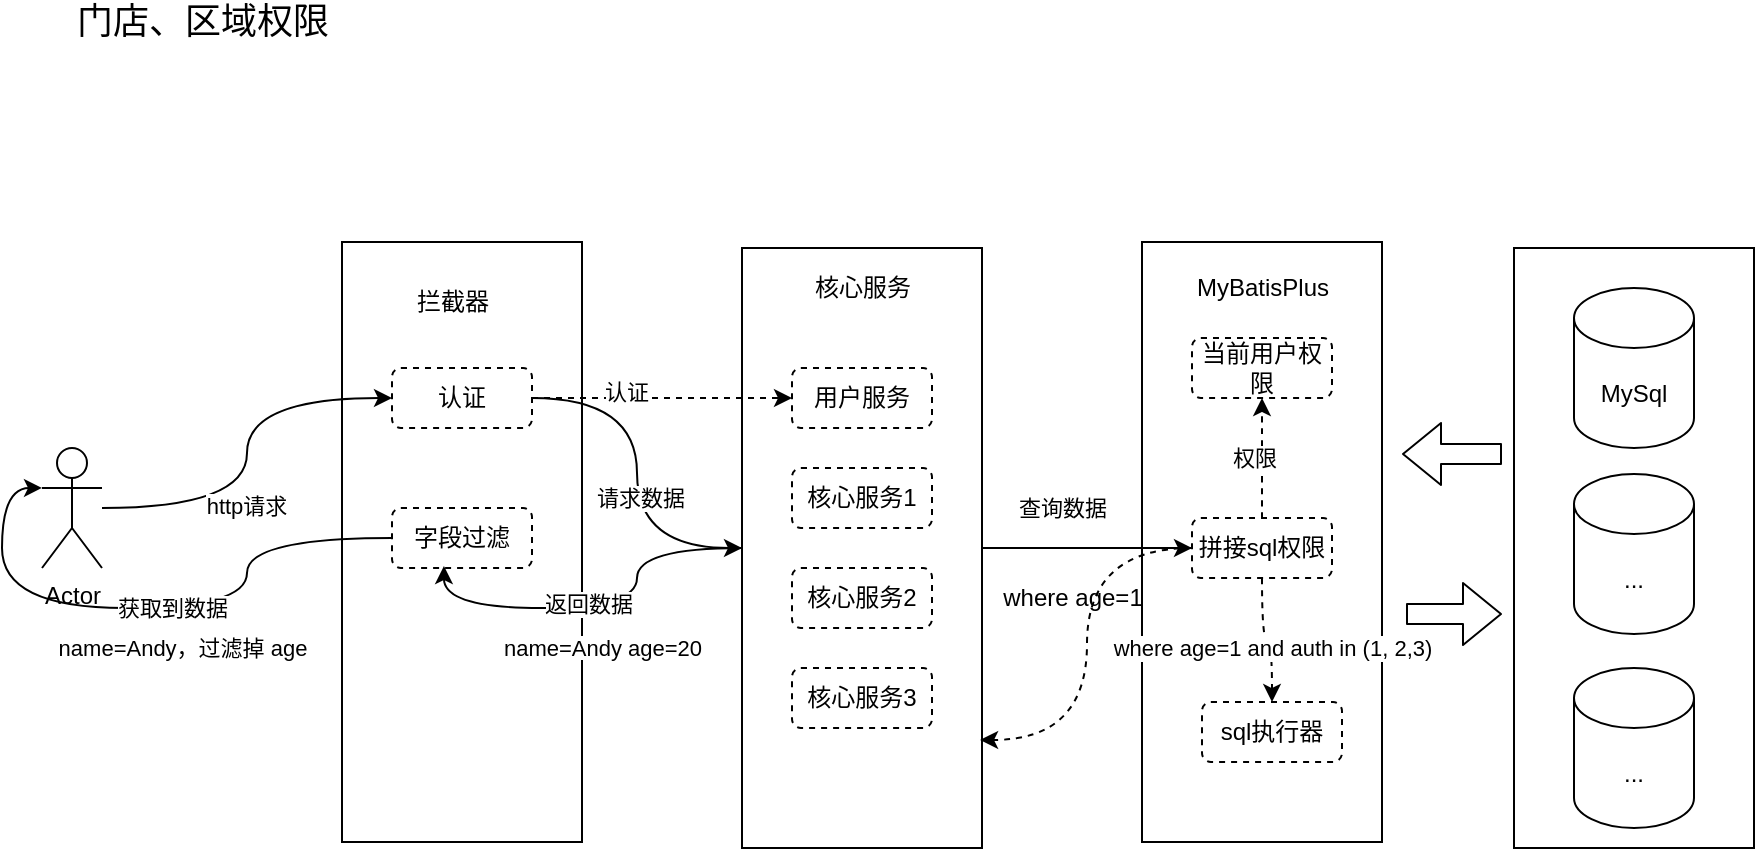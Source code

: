 <mxfile version="14.6.12" type="github">
  <diagram id="hJSY4IWrLL6NvOeGapXp" name="第 1 页">
    <mxGraphModel dx="1127" dy="771" grid="1" gridSize="10" guides="1" tooltips="1" connect="1" arrows="1" fold="1" page="1" pageScale="1" pageWidth="827" pageHeight="1169" math="0" shadow="0">
      <root>
        <mxCell id="0" />
        <mxCell id="1" parent="0" />
        <mxCell id="-VVtabqYpNL4-X2GSctc-33" value="" style="rounded=0;whiteSpace=wrap;html=1;" vertex="1" parent="1">
          <mxGeometry x="610" y="210" width="120" height="300" as="geometry" />
        </mxCell>
        <mxCell id="-VVtabqYpNL4-X2GSctc-1" value="&lt;span style=&quot;font-size: 18px&quot;&gt;门店、区域权限&lt;/span&gt;" style="text;html=1;align=center;verticalAlign=middle;resizable=0;points=[];autosize=1;strokeColor=none;" vertex="1" parent="1">
          <mxGeometry x="70" y="90" width="140" height="20" as="geometry" />
        </mxCell>
        <mxCell id="-VVtabqYpNL4-X2GSctc-4" value="" style="rounded=0;whiteSpace=wrap;html=1;" vertex="1" parent="1">
          <mxGeometry x="796" y="213" width="120" height="300" as="geometry" />
        </mxCell>
        <mxCell id="-VVtabqYpNL4-X2GSctc-5" value="" style="rounded=0;whiteSpace=wrap;html=1;" vertex="1" parent="1">
          <mxGeometry x="210" y="210" width="120" height="300" as="geometry" />
        </mxCell>
        <mxCell id="-VVtabqYpNL4-X2GSctc-6" style="edgeStyle=orthogonalEdgeStyle;curved=1;rounded=0;orthogonalLoop=1;jettySize=auto;html=1;entryX=0;entryY=0.333;entryDx=0;entryDy=0;entryPerimeter=0;" edge="1" parent="1" source="-VVtabqYpNL4-X2GSctc-8" target="-VVtabqYpNL4-X2GSctc-11">
          <mxGeometry relative="1" as="geometry" />
        </mxCell>
        <mxCell id="-VVtabqYpNL4-X2GSctc-7" value="获取到数据" style="edgeLabel;html=1;align=center;verticalAlign=middle;resizable=0;points=[];" vertex="1" connectable="0" parent="-VVtabqYpNL4-X2GSctc-6">
          <mxGeometry x="-0.065" relative="1" as="geometry">
            <mxPoint as="offset" />
          </mxGeometry>
        </mxCell>
        <mxCell id="-VVtabqYpNL4-X2GSctc-8" value="字段过滤" style="rounded=1;whiteSpace=wrap;html=1;dashed=1;" vertex="1" parent="1">
          <mxGeometry x="235" y="343" width="70" height="30" as="geometry" />
        </mxCell>
        <mxCell id="-VVtabqYpNL4-X2GSctc-9" style="edgeStyle=orthogonalEdgeStyle;rounded=0;orthogonalLoop=1;jettySize=auto;html=1;entryX=0;entryY=0.5;entryDx=0;entryDy=0;curved=1;" edge="1" parent="1" source="-VVtabqYpNL4-X2GSctc-11" target="-VVtabqYpNL4-X2GSctc-28">
          <mxGeometry relative="1" as="geometry" />
        </mxCell>
        <mxCell id="-VVtabqYpNL4-X2GSctc-10" value="http请求" style="edgeLabel;html=1;align=center;verticalAlign=middle;resizable=0;points=[];" vertex="1" connectable="0" parent="-VVtabqYpNL4-X2GSctc-9">
          <mxGeometry x="-0.263" y="1" relative="1" as="geometry">
            <mxPoint as="offset" />
          </mxGeometry>
        </mxCell>
        <mxCell id="-VVtabqYpNL4-X2GSctc-11" value="Actor" style="shape=umlActor;verticalLabelPosition=bottom;verticalAlign=top;html=1;outlineConnect=0;" vertex="1" parent="1">
          <mxGeometry x="60" y="313" width="30" height="60" as="geometry" />
        </mxCell>
        <mxCell id="-VVtabqYpNL4-X2GSctc-12" value="拦截器" style="text;html=1;align=center;verticalAlign=middle;resizable=0;points=[];autosize=1;strokeColor=none;" vertex="1" parent="1">
          <mxGeometry x="240" y="230" width="50" height="20" as="geometry" />
        </mxCell>
        <mxCell id="-VVtabqYpNL4-X2GSctc-13" value="..." style="shape=cylinder3;whiteSpace=wrap;html=1;boundedLbl=1;backgroundOutline=1;size=15;" vertex="1" parent="1">
          <mxGeometry x="826" y="326" width="60" height="80" as="geometry" />
        </mxCell>
        <mxCell id="-VVtabqYpNL4-X2GSctc-14" value="MySql" style="shape=cylinder3;whiteSpace=wrap;html=1;boundedLbl=1;backgroundOutline=1;size=15;" vertex="1" parent="1">
          <mxGeometry x="826" y="233" width="60" height="80" as="geometry" />
        </mxCell>
        <mxCell id="-VVtabqYpNL4-X2GSctc-15" value="..." style="shape=cylinder3;whiteSpace=wrap;html=1;boundedLbl=1;backgroundOutline=1;size=15;" vertex="1" parent="1">
          <mxGeometry x="826" y="423" width="60" height="80" as="geometry" />
        </mxCell>
        <mxCell id="-VVtabqYpNL4-X2GSctc-16" style="edgeStyle=orthogonalEdgeStyle;curved=1;rounded=0;orthogonalLoop=1;jettySize=auto;html=1;entryX=0.371;entryY=0.967;entryDx=0;entryDy=0;entryPerimeter=0;" edge="1" parent="1" source="-VVtabqYpNL4-X2GSctc-18" target="-VVtabqYpNL4-X2GSctc-8">
          <mxGeometry relative="1" as="geometry" />
        </mxCell>
        <mxCell id="-VVtabqYpNL4-X2GSctc-17" value="返回数据" style="edgeLabel;html=1;align=center;verticalAlign=middle;resizable=0;points=[];" vertex="1" connectable="0" parent="-VVtabqYpNL4-X2GSctc-16">
          <mxGeometry x="0.07" y="-2" relative="1" as="geometry">
            <mxPoint as="offset" />
          </mxGeometry>
        </mxCell>
        <mxCell id="-VVtabqYpNL4-X2GSctc-37" style="edgeStyle=orthogonalEdgeStyle;rounded=0;orthogonalLoop=1;jettySize=auto;html=1;entryX=0;entryY=0.5;entryDx=0;entryDy=0;curved=1;" edge="1" parent="1" source="-VVtabqYpNL4-X2GSctc-18" target="-VVtabqYpNL4-X2GSctc-36">
          <mxGeometry relative="1" as="geometry" />
        </mxCell>
        <mxCell id="-VVtabqYpNL4-X2GSctc-44" value="查询数据" style="edgeLabel;html=1;align=center;verticalAlign=middle;resizable=0;points=[];" vertex="1" connectable="0" parent="-VVtabqYpNL4-X2GSctc-37">
          <mxGeometry x="-0.352" relative="1" as="geometry">
            <mxPoint x="6" y="-20" as="offset" />
          </mxGeometry>
        </mxCell>
        <mxCell id="-VVtabqYpNL4-X2GSctc-18" value="" style="rounded=0;whiteSpace=wrap;html=1;" vertex="1" parent="1">
          <mxGeometry x="410" y="213" width="120" height="300" as="geometry" />
        </mxCell>
        <mxCell id="-VVtabqYpNL4-X2GSctc-19" value="核心服务" style="text;html=1;align=center;verticalAlign=middle;resizable=0;points=[];autosize=1;strokeColor=none;" vertex="1" parent="1">
          <mxGeometry x="440" y="223" width="60" height="20" as="geometry" />
        </mxCell>
        <mxCell id="-VVtabqYpNL4-X2GSctc-20" value="用户服务" style="rounded=1;whiteSpace=wrap;html=1;dashed=1;" vertex="1" parent="1">
          <mxGeometry x="435" y="273" width="70" height="30" as="geometry" />
        </mxCell>
        <mxCell id="-VVtabqYpNL4-X2GSctc-21" value="核心服务1" style="rounded=1;whiteSpace=wrap;html=1;dashed=1;" vertex="1" parent="1">
          <mxGeometry x="435" y="323" width="70" height="30" as="geometry" />
        </mxCell>
        <mxCell id="-VVtabqYpNL4-X2GSctc-22" value="核心服务2" style="rounded=1;whiteSpace=wrap;html=1;dashed=1;" vertex="1" parent="1">
          <mxGeometry x="435" y="373" width="70" height="30" as="geometry" />
        </mxCell>
        <mxCell id="-VVtabqYpNL4-X2GSctc-23" value="核心服务3" style="rounded=1;whiteSpace=wrap;html=1;dashed=1;" vertex="1" parent="1">
          <mxGeometry x="435" y="423" width="70" height="30" as="geometry" />
        </mxCell>
        <mxCell id="-VVtabqYpNL4-X2GSctc-24" style="edgeStyle=orthogonalEdgeStyle;rounded=0;orthogonalLoop=1;jettySize=auto;html=1;entryX=0;entryY=0.5;entryDx=0;entryDy=0;dashed=1;" edge="1" parent="1" source="-VVtabqYpNL4-X2GSctc-28" target="-VVtabqYpNL4-X2GSctc-20">
          <mxGeometry relative="1" as="geometry" />
        </mxCell>
        <mxCell id="-VVtabqYpNL4-X2GSctc-25" value="认证" style="edgeLabel;html=1;align=center;verticalAlign=middle;resizable=0;points=[];" vertex="1" connectable="0" parent="-VVtabqYpNL4-X2GSctc-24">
          <mxGeometry x="-0.277" y="3" relative="1" as="geometry">
            <mxPoint as="offset" />
          </mxGeometry>
        </mxCell>
        <mxCell id="-VVtabqYpNL4-X2GSctc-26" style="edgeStyle=orthogonalEdgeStyle;rounded=0;orthogonalLoop=1;jettySize=auto;html=1;entryX=0;entryY=0.5;entryDx=0;entryDy=0;elbow=vertical;curved=1;" edge="1" parent="1" source="-VVtabqYpNL4-X2GSctc-28" target="-VVtabqYpNL4-X2GSctc-18">
          <mxGeometry relative="1" as="geometry" />
        </mxCell>
        <mxCell id="-VVtabqYpNL4-X2GSctc-27" value="请求数据" style="edgeLabel;html=1;align=center;verticalAlign=middle;resizable=0;points=[];" vertex="1" connectable="0" parent="-VVtabqYpNL4-X2GSctc-26">
          <mxGeometry x="0.139" y="1" relative="1" as="geometry">
            <mxPoint as="offset" />
          </mxGeometry>
        </mxCell>
        <mxCell id="-VVtabqYpNL4-X2GSctc-28" value="认证" style="rounded=1;whiteSpace=wrap;html=1;dashed=1;" vertex="1" parent="1">
          <mxGeometry x="235" y="273" width="70" height="30" as="geometry" />
        </mxCell>
        <mxCell id="-VVtabqYpNL4-X2GSctc-29" value="&lt;span style=&quot;font-size: 11px ; background-color: rgb(255 , 255 , 255)&quot;&gt;name=Andy age=20&lt;/span&gt;" style="text;html=1;align=center;verticalAlign=middle;resizable=0;points=[];autosize=1;strokeColor=none;" vertex="1" parent="1">
          <mxGeometry x="280" y="403" width="120" height="20" as="geometry" />
        </mxCell>
        <mxCell id="-VVtabqYpNL4-X2GSctc-30" value="&lt;span style=&quot;font-size: 11px ; background-color: rgb(255 , 255 , 255)&quot;&gt;name=Andy，过滤掉 age&lt;/span&gt;" style="text;html=1;align=center;verticalAlign=middle;resizable=0;points=[];autosize=1;strokeColor=none;" vertex="1" parent="1">
          <mxGeometry x="55" y="403" width="150" height="20" as="geometry" />
        </mxCell>
        <mxCell id="-VVtabqYpNL4-X2GSctc-31" value="" style="shape=flexArrow;endArrow=classic;html=1;" edge="1" parent="1">
          <mxGeometry width="50" height="50" relative="1" as="geometry">
            <mxPoint x="742" y="396" as="sourcePoint" />
            <mxPoint x="790" y="396" as="targetPoint" />
          </mxGeometry>
        </mxCell>
        <mxCell id="-VVtabqYpNL4-X2GSctc-32" value="" style="shape=flexArrow;endArrow=classic;html=1;entryX=1.017;entryY=0.46;entryDx=0;entryDy=0;entryPerimeter=0;" edge="1" parent="1">
          <mxGeometry width="50" height="50" relative="1" as="geometry">
            <mxPoint x="790" y="316" as="sourcePoint" />
            <mxPoint x="740" y="316" as="targetPoint" />
          </mxGeometry>
        </mxCell>
        <mxCell id="-VVtabqYpNL4-X2GSctc-34" value="MyBatisPlus" style="text;html=1;align=center;verticalAlign=middle;resizable=0;points=[];autosize=1;strokeColor=none;" vertex="1" parent="1">
          <mxGeometry x="630" y="223" width="80" height="20" as="geometry" />
        </mxCell>
        <mxCell id="-VVtabqYpNL4-X2GSctc-35" value="当前用户权限" style="rounded=1;whiteSpace=wrap;html=1;dashed=1;" vertex="1" parent="1">
          <mxGeometry x="635" y="258" width="70" height="30" as="geometry" />
        </mxCell>
        <mxCell id="-VVtabqYpNL4-X2GSctc-40" style="edgeStyle=orthogonalEdgeStyle;curved=1;rounded=0;orthogonalLoop=1;jettySize=auto;html=1;dashed=1;" edge="1" parent="1" source="-VVtabqYpNL4-X2GSctc-36" target="-VVtabqYpNL4-X2GSctc-35">
          <mxGeometry relative="1" as="geometry" />
        </mxCell>
        <mxCell id="-VVtabqYpNL4-X2GSctc-41" value="权限" style="edgeLabel;html=1;align=center;verticalAlign=middle;resizable=0;points=[];" vertex="1" connectable="0" parent="-VVtabqYpNL4-X2GSctc-40">
          <mxGeometry y="4" relative="1" as="geometry">
            <mxPoint as="offset" />
          </mxGeometry>
        </mxCell>
        <mxCell id="-VVtabqYpNL4-X2GSctc-47" style="edgeStyle=orthogonalEdgeStyle;curved=1;rounded=0;orthogonalLoop=1;jettySize=auto;html=1;entryX=0.5;entryY=0;entryDx=0;entryDy=0;dashed=1;" edge="1" parent="1" source="-VVtabqYpNL4-X2GSctc-36" target="-VVtabqYpNL4-X2GSctc-42">
          <mxGeometry relative="1" as="geometry" />
        </mxCell>
        <mxCell id="-VVtabqYpNL4-X2GSctc-48" value="where age=1 and auth in (1, 2,3)" style="edgeLabel;html=1;align=center;verticalAlign=middle;resizable=0;points=[];" vertex="1" connectable="0" parent="-VVtabqYpNL4-X2GSctc-47">
          <mxGeometry x="-0.284" y="4" relative="1" as="geometry">
            <mxPoint x="1" y="11" as="offset" />
          </mxGeometry>
        </mxCell>
        <mxCell id="-VVtabqYpNL4-X2GSctc-49" style="edgeStyle=orthogonalEdgeStyle;curved=1;rounded=0;orthogonalLoop=1;jettySize=auto;html=1;entryX=0.992;entryY=0.82;entryDx=0;entryDy=0;entryPerimeter=0;dashed=1;" edge="1" parent="1" source="-VVtabqYpNL4-X2GSctc-36" target="-VVtabqYpNL4-X2GSctc-18">
          <mxGeometry relative="1" as="geometry" />
        </mxCell>
        <mxCell id="-VVtabqYpNL4-X2GSctc-36" value="拼接sql权限" style="rounded=1;whiteSpace=wrap;html=1;dashed=1;" vertex="1" parent="1">
          <mxGeometry x="635" y="348" width="70" height="30" as="geometry" />
        </mxCell>
        <mxCell id="-VVtabqYpNL4-X2GSctc-42" value="sql执行器" style="rounded=1;whiteSpace=wrap;html=1;dashed=1;" vertex="1" parent="1">
          <mxGeometry x="640" y="440" width="70" height="30" as="geometry" />
        </mxCell>
        <mxCell id="-VVtabqYpNL4-X2GSctc-45" value="where age=1" style="text;html=1;align=center;verticalAlign=middle;resizable=0;points=[];autosize=1;strokeColor=none;" vertex="1" parent="1">
          <mxGeometry x="530" y="378" width="90" height="20" as="geometry" />
        </mxCell>
      </root>
    </mxGraphModel>
  </diagram>
</mxfile>
